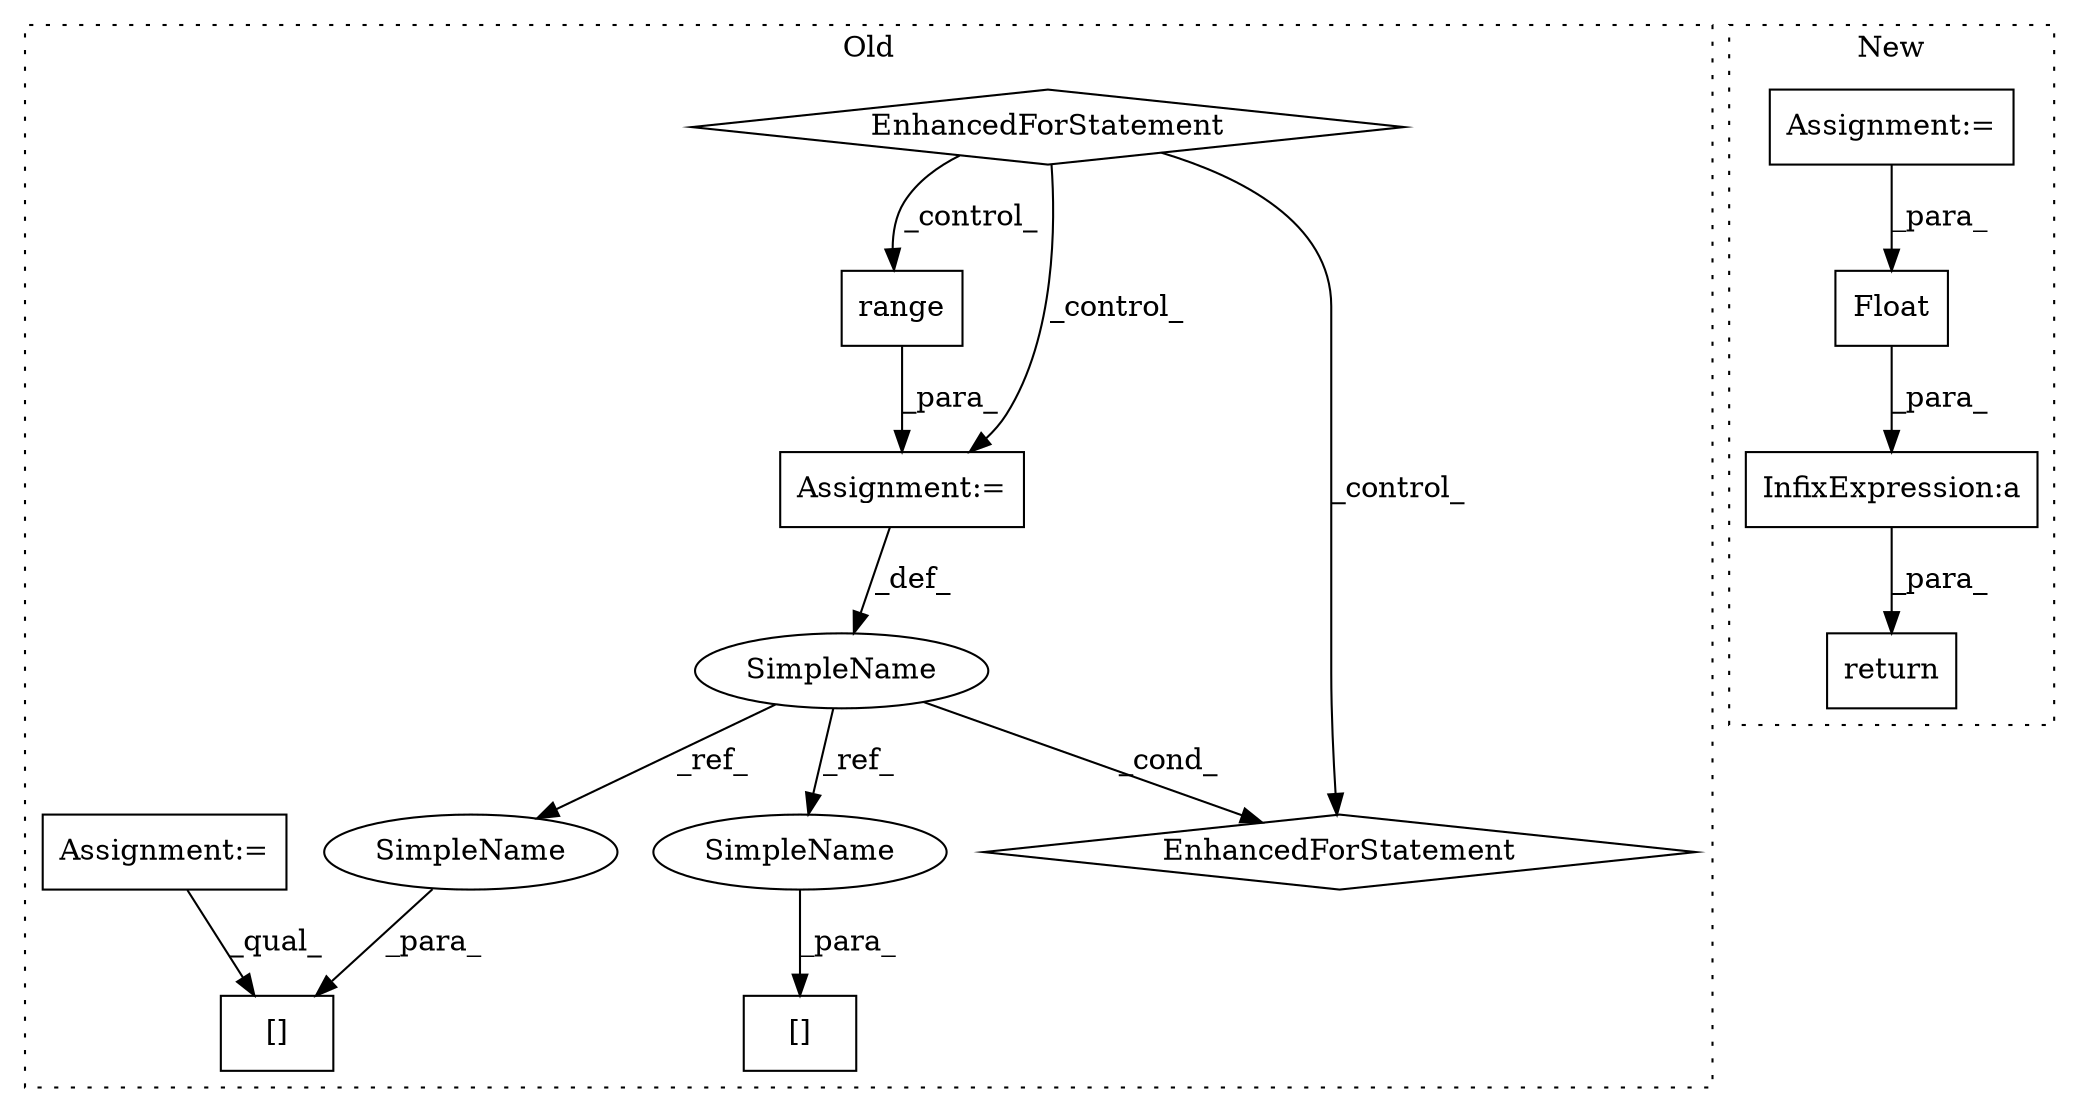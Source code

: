digraph G {
subgraph cluster0 {
1 [label="range" a="32" s="2747,2759" l="6,1" shape="box"];
3 [label="Assignment:=" a="7" s="2682,2760" l="57,2" shape="box"];
4 [label="[]" a="2" s="2787,2790" l="2,1" shape="box"];
5 [label="EnhancedForStatement" a="70" s="2682,2760" l="57,2" shape="diamond"];
6 [label="SimpleName" a="42" s="2743" l="1" shape="ellipse"];
7 [label="[]" a="2" s="2772,2784" l="11,1" shape="box"];
10 [label="EnhancedForStatement" a="70" s="2562,2638" l="53,2" shape="diamond"];
11 [label="Assignment:=" a="7" s="2528" l="1" shape="box"];
13 [label="SimpleName" a="42" s="2783" l="1" shape="ellipse"];
14 [label="SimpleName" a="42" s="2789" l="1" shape="ellipse"];
label = "Old";
style="dotted";
}
subgraph cluster1 {
2 [label="Float" a="32" s="2529,2536" l="6,1" shape="box"];
8 [label="InfixExpression:a" a="27" s="2537" l="3" shape="box"];
9 [label="return" a="41" s="2478" l="18" shape="box"];
12 [label="Assignment:=" a="7" s="2619" l="22" shape="box"];
label = "New";
style="dotted";
}
1 -> 3 [label="_para_"];
2 -> 8 [label="_para_"];
3 -> 6 [label="_def_"];
6 -> 5 [label="_cond_"];
6 -> 14 [label="_ref_"];
6 -> 13 [label="_ref_"];
8 -> 9 [label="_para_"];
10 -> 1 [label="_control_"];
10 -> 3 [label="_control_"];
10 -> 5 [label="_control_"];
11 -> 7 [label="_qual_"];
12 -> 2 [label="_para_"];
13 -> 7 [label="_para_"];
14 -> 4 [label="_para_"];
}
